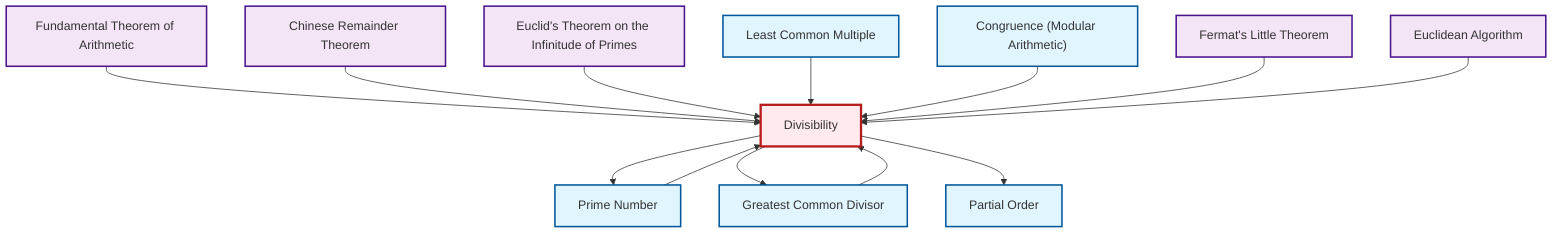 graph TD
    classDef definition fill:#e1f5fe,stroke:#01579b,stroke-width:2px
    classDef theorem fill:#f3e5f5,stroke:#4a148c,stroke-width:2px
    classDef axiom fill:#fff3e0,stroke:#e65100,stroke-width:2px
    classDef example fill:#e8f5e9,stroke:#1b5e20,stroke-width:2px
    classDef current fill:#ffebee,stroke:#b71c1c,stroke-width:3px
    thm-fundamental-arithmetic["Fundamental Theorem of Arithmetic"]:::theorem
    thm-euclidean-algorithm["Euclidean Algorithm"]:::theorem
    thm-fermat-little["Fermat's Little Theorem"]:::theorem
    def-partial-order["Partial Order"]:::definition
    def-prime["Prime Number"]:::definition
    def-congruence["Congruence (Modular Arithmetic)"]:::definition
    thm-chinese-remainder["Chinese Remainder Theorem"]:::theorem
    def-divisibility["Divisibility"]:::definition
    def-lcm["Least Common Multiple"]:::definition
    thm-euclid-infinitude-primes["Euclid's Theorem on the Infinitude of Primes"]:::theorem
    def-gcd["Greatest Common Divisor"]:::definition
    def-prime --> def-divisibility
    thm-fundamental-arithmetic --> def-divisibility
    thm-chinese-remainder --> def-divisibility
    def-gcd --> def-divisibility
    def-divisibility --> def-prime
    def-divisibility --> def-gcd
    thm-euclid-infinitude-primes --> def-divisibility
    def-lcm --> def-divisibility
    def-divisibility --> def-partial-order
    def-congruence --> def-divisibility
    thm-fermat-little --> def-divisibility
    thm-euclidean-algorithm --> def-divisibility
    class def-divisibility current